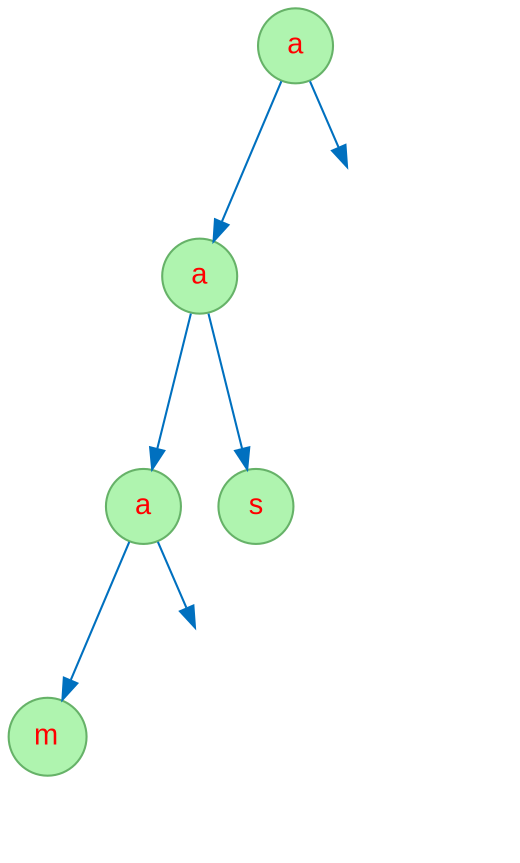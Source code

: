 digraph "Seq-amasa" {
node [fontname="Arial", fontcolor=red, shape=circle, style=filled, color="#66B268", fillcolor="#AFF4AF" ];
edge [color = "#0070BF"];
750044075 [label="a"];
750044075 -> 1641808846;
1641808846 [label="a"];
1641808846 -> 167185492;
167185492 [label="a"];
167185492 -> 592179046;
592179046 [label="m"];
l167185492 [style=invis];
167185492 -> l167185492;
1641808846 -> 1358444045;
1358444045 [label="s"];
l750044075 [style=invis];
750044075 -> l750044075;
}
